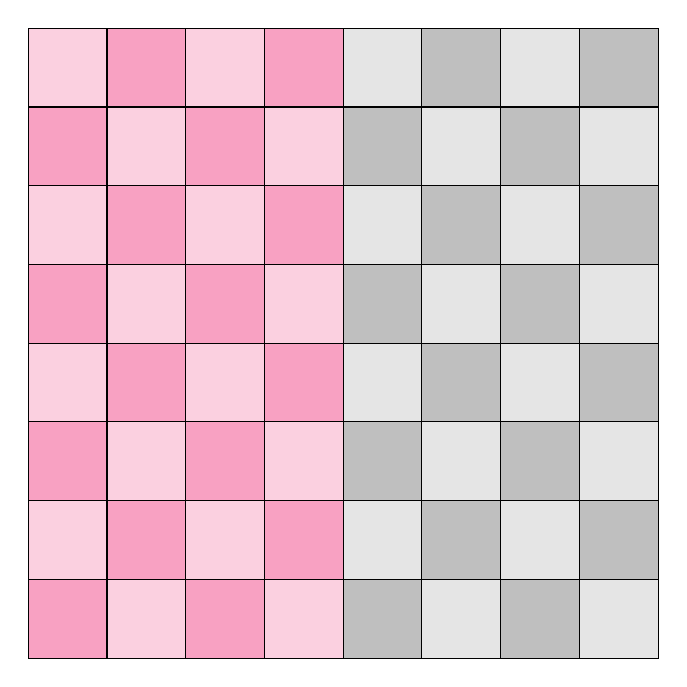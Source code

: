 \draw[fill=WildStrawberry, fill opacity=0.4] (0, 0) -- (0, 1) -- (1, 1) -- (1, 0) -- (0, 0);
\draw[fill=WildStrawberry, fill opacity=0.2] (0, 1) -- (0, 2) -- (1, 2) -- (1, 1) -- (0, 1);
\draw[fill=WildStrawberry, fill opacity=0.4] (0, 2) -- (0, 3) -- (1, 3) -- (1, 2) -- (0, 2);
\draw[fill=WildStrawberry, fill opacity=0.2] (0, 3) -- (0, 4) -- (1, 4) -- (1, 3) -- (0, 3);
\draw[fill=WildStrawberry, fill opacity=0.4] (0, 4) -- (0, 5) -- (1, 5) -- (1, 4) -- (0, 4);
\draw[fill=WildStrawberry, fill opacity=0.2] (0, 5) -- (0, 6) -- (1, 6) -- (1, 5) -- (0, 5);
\draw[fill=WildStrawberry, fill opacity=0.4] (0, 6) -- (0, 7) -- (1, 7) -- (1, 6) -- (0, 6);
\draw[fill=WildStrawberry, fill opacity=0.2] (0, 7) -- (0, 8) -- (1, 8) -- (1, 7) -- (0, 7);
\draw[fill=WildStrawberry, fill opacity=0.2] (1, 0) -- (1, 1) -- (2, 1) -- (2, 0) -- (1, 0);
\draw[fill=WildStrawberry, fill opacity=0.4] (1, 1) -- (1, 2) -- (2, 2) -- (2, 1) -- (1, 1);
\draw[fill=WildStrawberry, fill opacity=0.2] (1, 2) -- (1, 3) -- (2, 3) -- (2, 2) -- (1, 2);
\draw[fill=WildStrawberry, fill opacity=0.4] (1, 3) -- (1, 4) -- (2, 4) -- (2, 3) -- (1, 3);
\draw[fill=WildStrawberry, fill opacity=0.2] (1, 4) -- (1, 5) -- (2, 5) -- (2, 4) -- (1, 4);
\draw[fill=WildStrawberry, fill opacity=0.4] (1, 5) -- (1, 6) -- (2, 6) -- (2, 5) -- (1, 5);
\draw[fill=WildStrawberry, fill opacity=0.2] (1, 6) -- (1, 7) -- (2, 7) -- (2, 6) -- (1, 6);
\draw[fill=WildStrawberry, fill opacity=0.4] (1, 7) -- (1, 8) -- (2, 8) -- (2, 7) -- (1, 7);
\draw[fill=WildStrawberry, fill opacity=0.4] (2, 0) -- (2, 1) -- (3, 1) -- (3, 0) -- (2, 0);
\draw[fill=WildStrawberry, fill opacity=0.2] (2, 1) -- (2, 2) -- (3, 2) -- (3, 1) -- (2, 1);
\draw[fill=WildStrawberry, fill opacity=0.4] (2, 2) -- (2, 3) -- (3, 3) -- (3, 2) -- (2, 2);
\draw[fill=WildStrawberry, fill opacity=0.2] (2, 3) -- (2, 4) -- (3, 4) -- (3, 3) -- (2, 3);
\draw[fill=WildStrawberry, fill opacity=0.4] (2, 4) -- (2, 5) -- (3, 5) -- (3, 4) -- (2, 4);
\draw[fill=WildStrawberry, fill opacity=0.2] (2, 5) -- (2, 6) -- (3, 6) -- (3, 5) -- (2, 5);
\draw[fill=WildStrawberry, fill opacity=0.4] (2, 6) -- (2, 7) -- (3, 7) -- (3, 6) -- (2, 6);
\draw[fill=WildStrawberry, fill opacity=0.2] (2, 7) -- (2, 8) -- (3, 8) -- (3, 7) -- (2, 7);
\draw[fill=WildStrawberry, fill opacity=0.2] (3, 0) -- (3, 1) -- (4, 1) -- (4, 0) -- (3, 0);
\draw[fill=WildStrawberry, fill opacity=0.4] (3, 1) -- (3, 2) -- (4, 2) -- (4, 1) -- (3, 1);
\draw[fill=WildStrawberry, fill opacity=0.2] (3, 2) -- (3, 3) -- (4, 3) -- (4, 2) -- (3, 2);
\draw[fill=WildStrawberry, fill opacity=0.4] (3, 3) -- (3, 4) -- (4, 4) -- (4, 3) -- (3, 3);
\draw[fill=WildStrawberry, fill opacity=0.2] (3, 4) -- (3, 5) -- (4, 5) -- (4, 4) -- (3, 4);
\draw[fill=WildStrawberry, fill opacity=0.4] (3, 5) -- (3, 6) -- (4, 6) -- (4, 5) -- (3, 5);
\draw[fill=WildStrawberry, fill opacity=0.2] (3, 6) -- (3, 7) -- (4, 7) -- (4, 6) -- (3, 6);
\draw[fill=WildStrawberry, fill opacity=0.4] (3, 7) -- (3, 8) -- (4, 8) -- (4, 7) -- (3, 7);
\draw[fill=black, fill opacity=0.25] (4, 0) -- (4, 1) -- (5, 1) -- (5, 0) -- (4, 0);
\draw[fill=black, fill opacity=0.1] (4, 1) -- (4, 2) -- (5, 2) -- (5, 1) -- (4, 1);
\draw[fill=black, fill opacity=0.25] (4, 2) -- (4, 3) -- (5, 3) -- (5, 2) -- (4, 2);
\draw[fill=black, fill opacity=0.1] (4, 3) -- (4, 4) -- (5, 4) -- (5, 3) -- (4, 3);
\draw[fill=black, fill opacity=0.25] (4, 4) -- (4, 5) -- (5, 5) -- (5, 4) -- (4, 4);
\draw[fill=black, fill opacity=0.1] (4, 5) -- (4, 6) -- (5, 6) -- (5, 5) -- (4, 5);
\draw[fill=black, fill opacity=0.25] (4, 6) -- (4, 7) -- (5, 7) -- (5, 6) -- (4, 6);
\draw[fill=black, fill opacity=0.1] (4, 7) -- (4, 8) -- (5, 8) -- (5, 7) -- (4, 7);
\draw[fill=black, fill opacity=0.1] (5, 0) -- (5, 1) -- (6, 1) -- (6, 0) -- (5, 0);
\draw[fill=black, fill opacity=0.25] (5, 1) -- (5, 2) -- (6, 2) -- (6, 1) -- (5, 1);
\draw[fill=black, fill opacity=0.1] (5, 2) -- (5, 3) -- (6, 3) -- (6, 2) -- (5, 2);
\draw[fill=black, fill opacity=0.25] (5, 3) -- (5, 4) -- (6, 4) -- (6, 3) -- (5, 3);
\draw[fill=black, fill opacity=0.1] (5, 4) -- (5, 5) -- (6, 5) -- (6, 4) -- (5, 4);
\draw[fill=black, fill opacity=0.25] (5, 5) -- (5, 6) -- (6, 6) -- (6, 5) -- (5, 5);
\draw[fill=black, fill opacity=0.1] (5, 6) -- (5, 7) -- (6, 7) -- (6, 6) -- (5, 6);
\draw[fill=black, fill opacity=0.25] (5, 7) -- (5, 8) -- (6, 8) -- (6, 7) -- (5, 7);
\draw[fill=black, fill opacity=0.25] (6, 0) -- (6, 1) -- (7, 1) -- (7, 0) -- (6, 0);
\draw[fill=black, fill opacity=0.1] (6, 1) -- (6, 2) -- (7, 2) -- (7, 1) -- (6, 1);
\draw[fill=black, fill opacity=0.25] (6, 2) -- (6, 3) -- (7, 3) -- (7, 2) -- (6, 2);
\draw[fill=black, fill opacity=0.1] (6, 3) -- (6, 4) -- (7, 4) -- (7, 3) -- (6, 3);
\draw[fill=black, fill opacity=0.25] (6, 4) -- (6, 5) -- (7, 5) -- (7, 4) -- (6, 4);
\draw[fill=black, fill opacity=0.1] (6, 5) -- (6, 6) -- (7, 6) -- (7, 5) -- (6, 5);
\draw[fill=black, fill opacity=0.25] (6, 6) -- (6, 7) -- (7, 7) -- (7, 6) -- (6, 6);
\draw[fill=black, fill opacity=0.1] (6, 7) -- (6, 8) -- (7, 8) -- (7, 7) -- (6, 7);
\draw[fill=black, fill opacity=0.1] (7, 0) -- (7, 1) -- (8, 1) -- (8, 0) -- (7, 0);
\draw[fill=black, fill opacity=0.25] (7, 1) -- (7, 2) -- (8, 2) -- (8, 1) -- (7, 1);
\draw[fill=black, fill opacity=0.1] (7, 2) -- (7, 3) -- (8, 3) -- (8, 2) -- (7, 2);
\draw[fill=black, fill opacity=0.25] (7, 3) -- (7, 4) -- (8, 4) -- (8, 3) -- (7, 3);
\draw[fill=black, fill opacity=0.1] (7, 4) -- (7, 5) -- (8, 5) -- (8, 4) -- (7, 4);
\draw[fill=black, fill opacity=0.25] (7, 5) -- (7, 6) -- (8, 6) -- (8, 5) -- (7, 5);
\draw[fill=black, fill opacity=0.1] (7, 6) -- (7, 7) -- (8, 7) -- (8, 6) -- (7, 6);
\draw[fill=black, fill opacity=0.25] (7, 7) -- (7, 8) -- (8, 8) -- (8, 7) -- (7, 7);